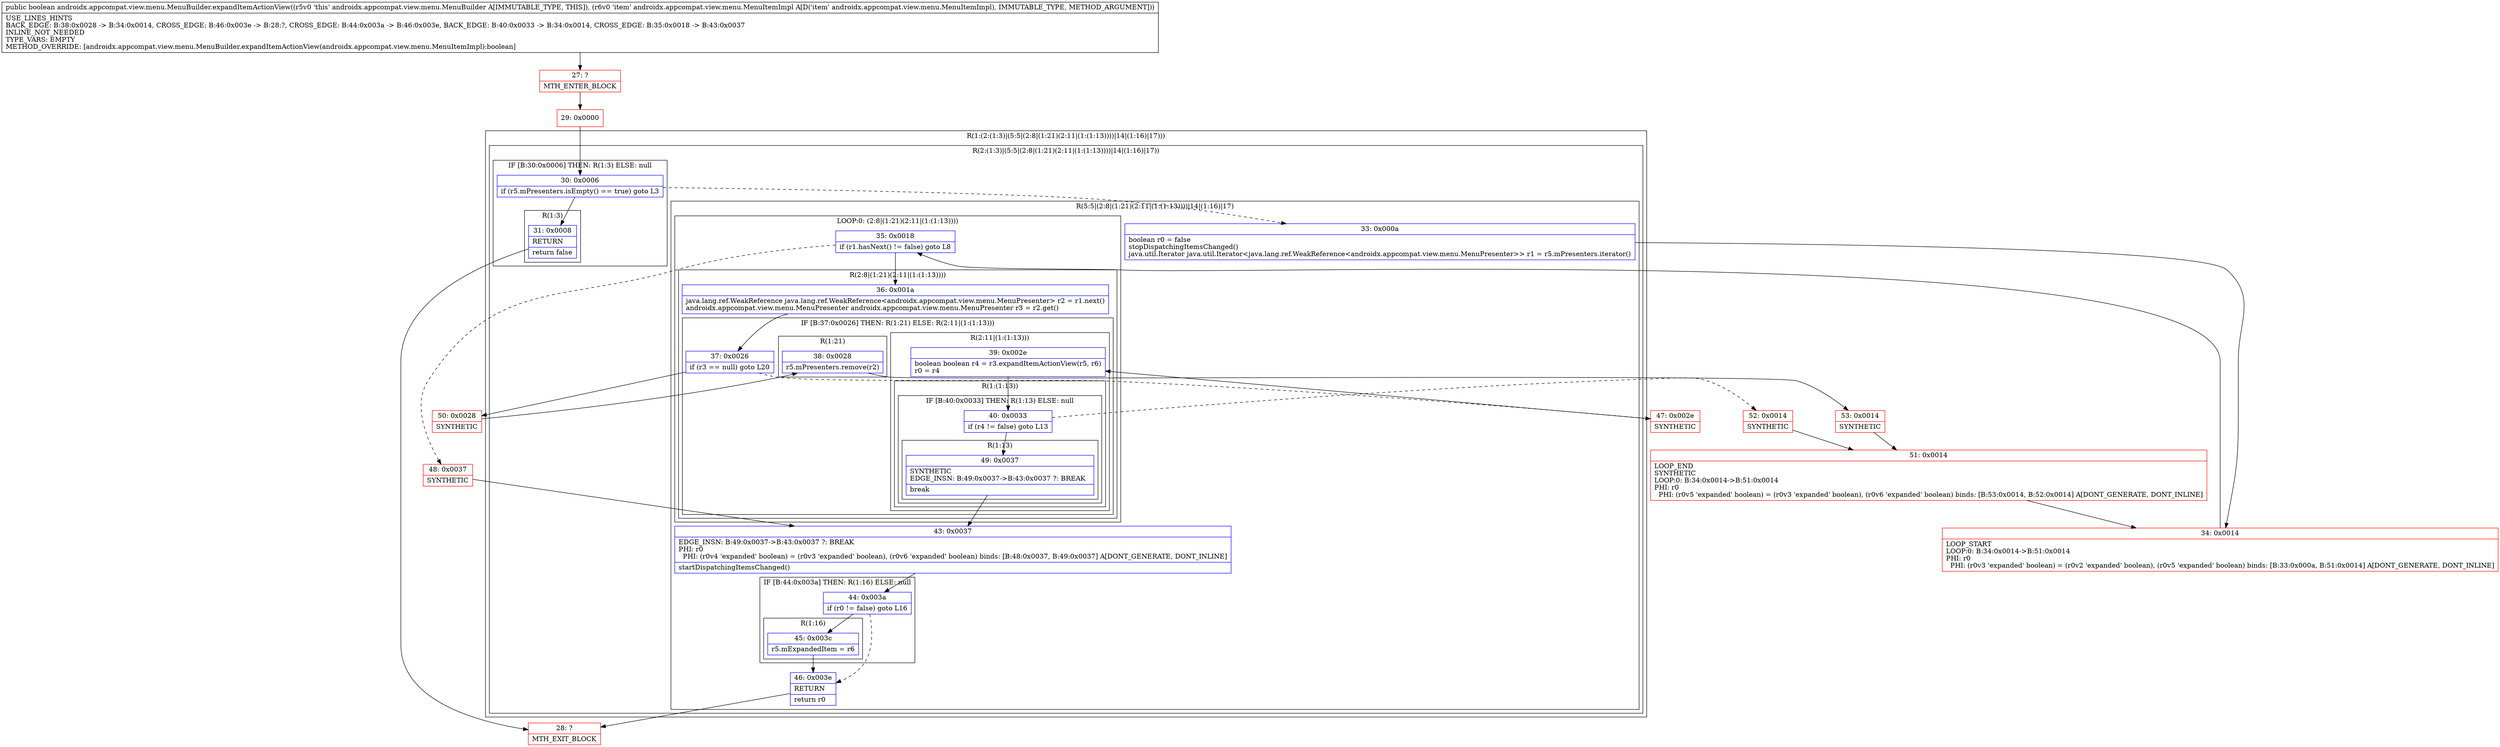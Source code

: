 digraph "CFG forandroidx.appcompat.view.menu.MenuBuilder.expandItemActionView(Landroidx\/appcompat\/view\/menu\/MenuItemImpl;)Z" {
subgraph cluster_Region_464982541 {
label = "R(1:(2:(1:3)|(5:5|(2:8|(1:21)(2:11|(1:(1:13))))|14|(1:16)|17)))";
node [shape=record,color=blue];
subgraph cluster_Region_1013607917 {
label = "R(2:(1:3)|(5:5|(2:8|(1:21)(2:11|(1:(1:13))))|14|(1:16)|17))";
node [shape=record,color=blue];
subgraph cluster_IfRegion_305082263 {
label = "IF [B:30:0x0006] THEN: R(1:3) ELSE: null";
node [shape=record,color=blue];
Node_30 [shape=record,label="{30\:\ 0x0006|if (r5.mPresenters.isEmpty() == true) goto L3\l}"];
subgraph cluster_Region_1763413650 {
label = "R(1:3)";
node [shape=record,color=blue];
Node_31 [shape=record,label="{31\:\ 0x0008|RETURN\l|return false\l}"];
}
}
subgraph cluster_Region_545125349 {
label = "R(5:5|(2:8|(1:21)(2:11|(1:(1:13))))|14|(1:16)|17)";
node [shape=record,color=blue];
Node_33 [shape=record,label="{33\:\ 0x000a|boolean r0 = false\lstopDispatchingItemsChanged()\ljava.util.Iterator java.util.Iterator\<java.lang.ref.WeakReference\<androidx.appcompat.view.menu.MenuPresenter\>\> r1 = r5.mPresenters.iterator()\l}"];
subgraph cluster_LoopRegion_1566786894 {
label = "LOOP:0: (2:8|(1:21)(2:11|(1:(1:13))))";
node [shape=record,color=blue];
Node_35 [shape=record,label="{35\:\ 0x0018|if (r1.hasNext() != false) goto L8\l}"];
subgraph cluster_Region_307132380 {
label = "R(2:8|(1:21)(2:11|(1:(1:13))))";
node [shape=record,color=blue];
Node_36 [shape=record,label="{36\:\ 0x001a|java.lang.ref.WeakReference java.lang.ref.WeakReference\<androidx.appcompat.view.menu.MenuPresenter\> r2 = r1.next()\landroidx.appcompat.view.menu.MenuPresenter androidx.appcompat.view.menu.MenuPresenter r3 = r2.get()\l}"];
subgraph cluster_IfRegion_1726945981 {
label = "IF [B:37:0x0026] THEN: R(1:21) ELSE: R(2:11|(1:(1:13)))";
node [shape=record,color=blue];
Node_37 [shape=record,label="{37\:\ 0x0026|if (r3 == null) goto L20\l}"];
subgraph cluster_Region_144530142 {
label = "R(1:21)";
node [shape=record,color=blue];
Node_38 [shape=record,label="{38\:\ 0x0028|r5.mPresenters.remove(r2)\l}"];
}
subgraph cluster_Region_2050760381 {
label = "R(2:11|(1:(1:13)))";
node [shape=record,color=blue];
Node_39 [shape=record,label="{39\:\ 0x002e|boolean boolean r4 = r3.expandItemActionView(r5, r6)\lr0 = r4\l}"];
subgraph cluster_Region_1251987142 {
label = "R(1:(1:13))";
node [shape=record,color=blue];
subgraph cluster_IfRegion_568420891 {
label = "IF [B:40:0x0033] THEN: R(1:13) ELSE: null";
node [shape=record,color=blue];
Node_40 [shape=record,label="{40\:\ 0x0033|if (r4 != false) goto L13\l}"];
subgraph cluster_Region_636864381 {
label = "R(1:13)";
node [shape=record,color=blue];
Node_49 [shape=record,label="{49\:\ 0x0037|SYNTHETIC\lEDGE_INSN: B:49:0x0037\-\>B:43:0x0037 ?: BREAK  \l|break\l}"];
}
}
}
}
}
}
}
Node_43 [shape=record,label="{43\:\ 0x0037|EDGE_INSN: B:49:0x0037\-\>B:43:0x0037 ?: BREAK  \lPHI: r0 \l  PHI: (r0v4 'expanded' boolean) = (r0v3 'expanded' boolean), (r0v6 'expanded' boolean) binds: [B:48:0x0037, B:49:0x0037] A[DONT_GENERATE, DONT_INLINE]\l|startDispatchingItemsChanged()\l}"];
subgraph cluster_IfRegion_1739662781 {
label = "IF [B:44:0x003a] THEN: R(1:16) ELSE: null";
node [shape=record,color=blue];
Node_44 [shape=record,label="{44\:\ 0x003a|if (r0 != false) goto L16\l}"];
subgraph cluster_Region_1322059715 {
label = "R(1:16)";
node [shape=record,color=blue];
Node_45 [shape=record,label="{45\:\ 0x003c|r5.mExpandedItem = r6\l}"];
}
}
Node_46 [shape=record,label="{46\:\ 0x003e|RETURN\l|return r0\l}"];
}
}
}
Node_27 [shape=record,color=red,label="{27\:\ ?|MTH_ENTER_BLOCK\l}"];
Node_29 [shape=record,color=red,label="{29\:\ 0x0000}"];
Node_28 [shape=record,color=red,label="{28\:\ ?|MTH_EXIT_BLOCK\l}"];
Node_34 [shape=record,color=red,label="{34\:\ 0x0014|LOOP_START\lLOOP:0: B:34:0x0014\-\>B:51:0x0014\lPHI: r0 \l  PHI: (r0v3 'expanded' boolean) = (r0v2 'expanded' boolean), (r0v5 'expanded' boolean) binds: [B:33:0x000a, B:51:0x0014] A[DONT_GENERATE, DONT_INLINE]\l}"];
Node_47 [shape=record,color=red,label="{47\:\ 0x002e|SYNTHETIC\l}"];
Node_52 [shape=record,color=red,label="{52\:\ 0x0014|SYNTHETIC\l}"];
Node_51 [shape=record,color=red,label="{51\:\ 0x0014|LOOP_END\lSYNTHETIC\lLOOP:0: B:34:0x0014\-\>B:51:0x0014\lPHI: r0 \l  PHI: (r0v5 'expanded' boolean) = (r0v3 'expanded' boolean), (r0v6 'expanded' boolean) binds: [B:53:0x0014, B:52:0x0014] A[DONT_GENERATE, DONT_INLINE]\l}"];
Node_50 [shape=record,color=red,label="{50\:\ 0x0028|SYNTHETIC\l}"];
Node_53 [shape=record,color=red,label="{53\:\ 0x0014|SYNTHETIC\l}"];
Node_48 [shape=record,color=red,label="{48\:\ 0x0037|SYNTHETIC\l}"];
MethodNode[shape=record,label="{public boolean androidx.appcompat.view.menu.MenuBuilder.expandItemActionView((r5v0 'this' androidx.appcompat.view.menu.MenuBuilder A[IMMUTABLE_TYPE, THIS]), (r6v0 'item' androidx.appcompat.view.menu.MenuItemImpl A[D('item' androidx.appcompat.view.menu.MenuItemImpl), IMMUTABLE_TYPE, METHOD_ARGUMENT]))  | USE_LINES_HINTS\lBACK_EDGE: B:38:0x0028 \-\> B:34:0x0014, CROSS_EDGE: B:46:0x003e \-\> B:28:?, CROSS_EDGE: B:44:0x003a \-\> B:46:0x003e, BACK_EDGE: B:40:0x0033 \-\> B:34:0x0014, CROSS_EDGE: B:35:0x0018 \-\> B:43:0x0037\lINLINE_NOT_NEEDED\lTYPE_VARS: EMPTY\lMETHOD_OVERRIDE: [androidx.appcompat.view.menu.MenuBuilder.expandItemActionView(androidx.appcompat.view.menu.MenuItemImpl):boolean]\l}"];
MethodNode -> Node_27;Node_30 -> Node_31;
Node_30 -> Node_33[style=dashed];
Node_31 -> Node_28;
Node_33 -> Node_34;
Node_35 -> Node_36;
Node_35 -> Node_48[style=dashed];
Node_36 -> Node_37;
Node_37 -> Node_47[style=dashed];
Node_37 -> Node_50;
Node_38 -> Node_53;
Node_39 -> Node_40;
Node_40 -> Node_49;
Node_40 -> Node_52[style=dashed];
Node_49 -> Node_43;
Node_43 -> Node_44;
Node_44 -> Node_45;
Node_44 -> Node_46[style=dashed];
Node_45 -> Node_46;
Node_46 -> Node_28;
Node_27 -> Node_29;
Node_29 -> Node_30;
Node_34 -> Node_35;
Node_47 -> Node_39;
Node_52 -> Node_51;
Node_51 -> Node_34;
Node_50 -> Node_38;
Node_53 -> Node_51;
Node_48 -> Node_43;
}

